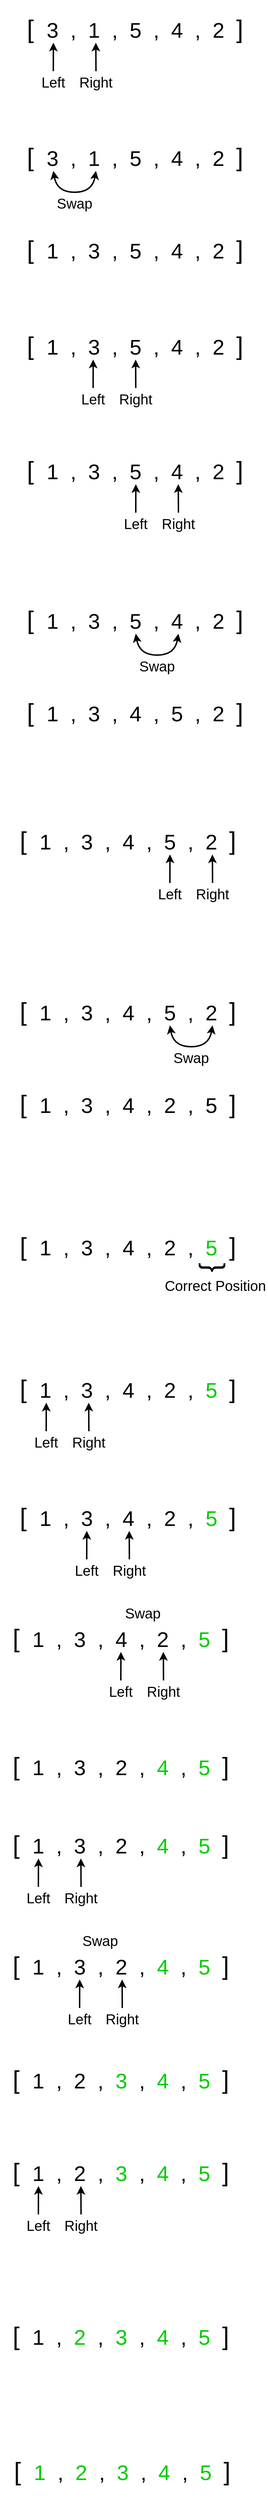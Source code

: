 <mxfile version="13.1.1" type="device"><diagram id="0U2gwwbm54YdeiG3aBd0" name="Page-1"><mxGraphModel dx="1185" dy="662" grid="1" gridSize="10" guides="1" tooltips="1" connect="1" arrows="1" fold="1" page="1" pageScale="1" pageWidth="850" pageHeight="1100" math="0" shadow="0"><root><mxCell id="0"/><mxCell id="1" parent="0"/><mxCell id="zc2xorPprornT0fo0KVG-1" value="&lt;font style=&quot;font-size: 35px&quot;&gt;[&amp;nbsp;&lt;/font&gt;&lt;font style=&quot;font-size: 30px&quot;&gt; 3&amp;nbsp; ,&amp;nbsp; 1&amp;nbsp; ,&amp;nbsp; 5&amp;nbsp; ,&amp;nbsp; 4&amp;nbsp; ,&amp;nbsp; 2&amp;nbsp;&amp;nbsp;&lt;/font&gt;&lt;font style=&quot;font-size: 35px&quot;&gt;]&lt;/font&gt;" style="text;html=1;strokeColor=none;fillColor=none;align=center;verticalAlign=middle;whiteSpace=wrap;rounded=0;" vertex="1" parent="1"><mxGeometry x="240" y="40" width="340" height="80" as="geometry"/></mxCell><mxCell id="zc2xorPprornT0fo0KVG-2" value="&lt;font style=&quot;font-size: 20px&quot;&gt;Left&lt;/font&gt;" style="text;html=1;strokeColor=none;fillColor=none;align=center;verticalAlign=middle;whiteSpace=wrap;rounded=0;" vertex="1" parent="1"><mxGeometry x="270" y="140" width="50" height="30" as="geometry"/></mxCell><mxCell id="zc2xorPprornT0fo0KVG-3" value="&lt;font style=&quot;font-size: 20px&quot;&gt;Right&lt;/font&gt;" style="text;html=1;strokeColor=none;fillColor=none;align=center;verticalAlign=middle;whiteSpace=wrap;rounded=0;" vertex="1" parent="1"><mxGeometry x="330" y="140" width="50" height="30" as="geometry"/></mxCell><mxCell id="zc2xorPprornT0fo0KVG-6" value="" style="endArrow=classic;html=1;exitX=0.5;exitY=0;exitDx=0;exitDy=0;entryX=0.162;entryY=0.75;entryDx=0;entryDy=0;entryPerimeter=0;strokeWidth=2;" edge="1" parent="1" source="zc2xorPprornT0fo0KVG-2" target="zc2xorPprornT0fo0KVG-1"><mxGeometry width="50" height="50" relative="1" as="geometry"><mxPoint x="300" y="150" as="sourcePoint"/><mxPoint x="350" y="100" as="targetPoint"/></mxGeometry></mxCell><mxCell id="zc2xorPprornT0fo0KVG-7" value="" style="endArrow=classic;html=1;exitX=0.5;exitY=0;exitDx=0;exitDy=0;entryX=0.162;entryY=0.75;entryDx=0;entryDy=0;entryPerimeter=0;strokeWidth=2;" edge="1" parent="1" source="zc2xorPprornT0fo0KVG-3"><mxGeometry width="50" height="50" relative="1" as="geometry"><mxPoint x="354.71" y="160" as="sourcePoint"/><mxPoint x="354.79" y="100" as="targetPoint"/></mxGeometry></mxCell><mxCell id="zc2xorPprornT0fo0KVG-9" value="&lt;font style=&quot;font-size: 35px&quot;&gt;[&amp;nbsp;&lt;/font&gt;&lt;font style=&quot;font-size: 30px&quot;&gt; 3&amp;nbsp; ,&amp;nbsp; 1&amp;nbsp; ,&amp;nbsp; 5&amp;nbsp; ,&amp;nbsp; 4&amp;nbsp; ,&amp;nbsp; 2&amp;nbsp;&amp;nbsp;&lt;/font&gt;&lt;font style=&quot;font-size: 35px&quot;&gt;]&lt;/font&gt;" style="text;html=1;strokeColor=none;fillColor=none;align=center;verticalAlign=middle;whiteSpace=wrap;rounded=0;" vertex="1" parent="1"><mxGeometry x="240" y="220" width="340" height="80" as="geometry"/></mxCell><mxCell id="zc2xorPprornT0fo0KVG-11" value="&lt;font style=&quot;font-size: 20px&quot;&gt;Swap&lt;/font&gt;" style="text;html=1;strokeColor=none;fillColor=none;align=center;verticalAlign=middle;whiteSpace=wrap;rounded=0;" vertex="1" parent="1"><mxGeometry x="300" y="310" width="50" height="30" as="geometry"/></mxCell><mxCell id="zc2xorPprornT0fo0KVG-14" value="" style="curved=1;endArrow=classic;html=1;strokeWidth=2;startArrow=classic;startFill=1;" edge="1" parent="1"><mxGeometry width="50" height="50" relative="1" as="geometry"><mxPoint x="355" y="280" as="sourcePoint"/><mxPoint x="295" y="280" as="targetPoint"/><Array as="points"><mxPoint x="350" y="310"/><mxPoint x="300" y="310"/></Array></mxGeometry></mxCell><mxCell id="zc2xorPprornT0fo0KVG-15" value="&lt;font style=&quot;font-size: 35px&quot;&gt;[&amp;nbsp;&lt;/font&gt;&lt;font style=&quot;font-size: 30px&quot;&gt;&amp;nbsp;1&amp;nbsp; ,&amp;nbsp; 3&amp;nbsp; ,&amp;nbsp; 5&amp;nbsp; ,&amp;nbsp; 4&amp;nbsp; ,&amp;nbsp; 2&amp;nbsp;&amp;nbsp;&lt;/font&gt;&lt;font style=&quot;font-size: 35px&quot;&gt;]&lt;/font&gt;" style="text;html=1;strokeColor=none;fillColor=none;align=center;verticalAlign=middle;whiteSpace=wrap;rounded=0;" vertex="1" parent="1"><mxGeometry x="240" y="485" width="340" height="80" as="geometry"/></mxCell><mxCell id="zc2xorPprornT0fo0KVG-16" value="&lt;font style=&quot;font-size: 20px&quot;&gt;Left&lt;/font&gt;" style="text;html=1;strokeColor=none;fillColor=none;align=center;verticalAlign=middle;whiteSpace=wrap;rounded=0;" vertex="1" parent="1"><mxGeometry x="326" y="585" width="50" height="30" as="geometry"/></mxCell><mxCell id="zc2xorPprornT0fo0KVG-17" value="&lt;font style=&quot;font-size: 20px&quot;&gt;Right&lt;/font&gt;" style="text;html=1;strokeColor=none;fillColor=none;align=center;verticalAlign=middle;whiteSpace=wrap;rounded=0;" vertex="1" parent="1"><mxGeometry x="386" y="585" width="50" height="30" as="geometry"/></mxCell><mxCell id="zc2xorPprornT0fo0KVG-18" value="" style="endArrow=classic;html=1;exitX=0.5;exitY=0;exitDx=0;exitDy=0;entryX=0.162;entryY=0.75;entryDx=0;entryDy=0;entryPerimeter=0;strokeWidth=2;" edge="1" parent="1" source="zc2xorPprornT0fo0KVG-16"><mxGeometry width="50" height="50" relative="1" as="geometry"><mxPoint x="356" y="595" as="sourcePoint"/><mxPoint x="351.08" y="545" as="targetPoint"/></mxGeometry></mxCell><mxCell id="zc2xorPprornT0fo0KVG-19" value="" style="endArrow=classic;html=1;exitX=0.5;exitY=0;exitDx=0;exitDy=0;entryX=0.162;entryY=0.75;entryDx=0;entryDy=0;entryPerimeter=0;strokeWidth=2;" edge="1" parent="1" source="zc2xorPprornT0fo0KVG-17"><mxGeometry width="50" height="50" relative="1" as="geometry"><mxPoint x="410.71" y="605" as="sourcePoint"/><mxPoint x="410.79" y="545" as="targetPoint"/></mxGeometry></mxCell><mxCell id="zc2xorPprornT0fo0KVG-20" value="&lt;font style=&quot;font-size: 35px&quot;&gt;[&amp;nbsp;&lt;/font&gt;&lt;font style=&quot;font-size: 30px&quot;&gt;&amp;nbsp;1&amp;nbsp; ,&amp;nbsp; 3&amp;nbsp; ,&amp;nbsp; 5&amp;nbsp; ,&amp;nbsp; 4&amp;nbsp; ,&amp;nbsp; 2&amp;nbsp;&amp;nbsp;&lt;/font&gt;&lt;font style=&quot;font-size: 35px&quot;&gt;]&lt;/font&gt;" style="text;html=1;strokeColor=none;fillColor=none;align=center;verticalAlign=middle;whiteSpace=wrap;rounded=0;" vertex="1" parent="1"><mxGeometry x="240" y="350" width="340" height="80" as="geometry"/></mxCell><mxCell id="zc2xorPprornT0fo0KVG-21" value="&lt;font style=&quot;font-size: 35px&quot;&gt;[&amp;nbsp;&lt;/font&gt;&lt;font style=&quot;font-size: 30px&quot;&gt;&amp;nbsp;1&amp;nbsp; ,&amp;nbsp; 3&amp;nbsp; ,&amp;nbsp; 5&amp;nbsp; ,&amp;nbsp; 4&amp;nbsp; ,&amp;nbsp; 2&amp;nbsp;&amp;nbsp;&lt;/font&gt;&lt;font style=&quot;font-size: 35px&quot;&gt;]&lt;/font&gt;" style="text;html=1;strokeColor=none;fillColor=none;align=center;verticalAlign=middle;whiteSpace=wrap;rounded=0;" vertex="1" parent="1"><mxGeometry x="240" y="660" width="340" height="80" as="geometry"/></mxCell><mxCell id="zc2xorPprornT0fo0KVG-22" value="&lt;font style=&quot;font-size: 20px&quot;&gt;Left&lt;/font&gt;" style="text;html=1;strokeColor=none;fillColor=none;align=center;verticalAlign=middle;whiteSpace=wrap;rounded=0;" vertex="1" parent="1"><mxGeometry x="386" y="760" width="50" height="30" as="geometry"/></mxCell><mxCell id="zc2xorPprornT0fo0KVG-23" value="&lt;font style=&quot;font-size: 20px&quot;&gt;Right&lt;/font&gt;" style="text;html=1;strokeColor=none;fillColor=none;align=center;verticalAlign=middle;whiteSpace=wrap;rounded=0;" vertex="1" parent="1"><mxGeometry x="446" y="760" width="50" height="30" as="geometry"/></mxCell><mxCell id="zc2xorPprornT0fo0KVG-24" value="" style="endArrow=classic;html=1;exitX=0.5;exitY=0;exitDx=0;exitDy=0;entryX=0.162;entryY=0.75;entryDx=0;entryDy=0;entryPerimeter=0;strokeWidth=2;" edge="1" parent="1" source="zc2xorPprornT0fo0KVG-22"><mxGeometry width="50" height="50" relative="1" as="geometry"><mxPoint x="416" y="770" as="sourcePoint"/><mxPoint x="411.08" y="720" as="targetPoint"/></mxGeometry></mxCell><mxCell id="zc2xorPprornT0fo0KVG-25" value="" style="endArrow=classic;html=1;exitX=0.5;exitY=0;exitDx=0;exitDy=0;entryX=0.162;entryY=0.75;entryDx=0;entryDy=0;entryPerimeter=0;strokeWidth=2;" edge="1" parent="1" source="zc2xorPprornT0fo0KVG-23"><mxGeometry width="50" height="50" relative="1" as="geometry"><mxPoint x="470.71" y="780" as="sourcePoint"/><mxPoint x="470.79" y="720" as="targetPoint"/></mxGeometry></mxCell><mxCell id="zc2xorPprornT0fo0KVG-26" value="&lt;font style=&quot;font-size: 35px&quot;&gt;[&amp;nbsp;&lt;/font&gt;&lt;font style=&quot;font-size: 30px&quot;&gt;&amp;nbsp;1&amp;nbsp; ,&amp;nbsp; 3&amp;nbsp; ,&amp;nbsp; 5&amp;nbsp; ,&amp;nbsp; 4&amp;nbsp; ,&amp;nbsp; 2&amp;nbsp;&amp;nbsp;&lt;/font&gt;&lt;font style=&quot;font-size: 35px&quot;&gt;]&lt;/font&gt;" style="text;html=1;strokeColor=none;fillColor=none;align=center;verticalAlign=middle;whiteSpace=wrap;rounded=0;" vertex="1" parent="1"><mxGeometry x="240" y="870" width="340" height="80" as="geometry"/></mxCell><mxCell id="zc2xorPprornT0fo0KVG-27" value="&lt;font style=&quot;font-size: 20px&quot;&gt;Swap&lt;/font&gt;" style="text;html=1;strokeColor=none;fillColor=none;align=center;verticalAlign=middle;whiteSpace=wrap;rounded=0;" vertex="1" parent="1"><mxGeometry x="416" y="960" width="50" height="30" as="geometry"/></mxCell><mxCell id="zc2xorPprornT0fo0KVG-28" value="" style="curved=1;endArrow=classic;html=1;strokeWidth=2;startArrow=classic;startFill=1;" edge="1" parent="1"><mxGeometry width="50" height="50" relative="1" as="geometry"><mxPoint x="471" y="930" as="sourcePoint"/><mxPoint x="411" y="930" as="targetPoint"/><Array as="points"><mxPoint x="466" y="960"/><mxPoint x="416" y="960"/></Array></mxGeometry></mxCell><mxCell id="zc2xorPprornT0fo0KVG-29" value="&lt;font style=&quot;font-size: 35px&quot;&gt;[&amp;nbsp;&lt;/font&gt;&lt;font style=&quot;font-size: 30px&quot;&gt;&amp;nbsp;1&amp;nbsp; ,&amp;nbsp; 3&amp;nbsp; ,&amp;nbsp; 4&amp;nbsp; ,&amp;nbsp; 5&amp;nbsp; ,&amp;nbsp; 2&amp;nbsp;&amp;nbsp;&lt;/font&gt;&lt;font style=&quot;font-size: 35px&quot;&gt;]&lt;/font&gt;" style="text;html=1;strokeColor=none;fillColor=none;align=center;verticalAlign=middle;whiteSpace=wrap;rounded=0;" vertex="1" parent="1"><mxGeometry x="240" y="1000" width="340" height="80" as="geometry"/></mxCell><mxCell id="zc2xorPprornT0fo0KVG-30" value="&lt;font style=&quot;font-size: 35px&quot;&gt;[&amp;nbsp;&lt;/font&gt;&lt;font style=&quot;font-size: 30px&quot;&gt;&amp;nbsp;1&amp;nbsp; ,&amp;nbsp; 3&amp;nbsp; ,&amp;nbsp; 4&amp;nbsp; ,&amp;nbsp; 5&amp;nbsp; ,&amp;nbsp; 2&amp;nbsp;&amp;nbsp;&lt;/font&gt;&lt;font style=&quot;font-size: 35px&quot;&gt;]&lt;/font&gt;" style="text;html=1;strokeColor=none;fillColor=none;align=center;verticalAlign=middle;whiteSpace=wrap;rounded=0;" vertex="1" parent="1"><mxGeometry x="230" y="1180" width="340" height="80" as="geometry"/></mxCell><mxCell id="zc2xorPprornT0fo0KVG-31" value="&lt;font style=&quot;font-size: 20px&quot;&gt;Left&lt;/font&gt;" style="text;html=1;strokeColor=none;fillColor=none;align=center;verticalAlign=middle;whiteSpace=wrap;rounded=0;" vertex="1" parent="1"><mxGeometry x="434" y="1280" width="50" height="30" as="geometry"/></mxCell><mxCell id="zc2xorPprornT0fo0KVG-32" value="&lt;font style=&quot;font-size: 20px&quot;&gt;Right&lt;/font&gt;" style="text;html=1;strokeColor=none;fillColor=none;align=center;verticalAlign=middle;whiteSpace=wrap;rounded=0;" vertex="1" parent="1"><mxGeometry x="494" y="1280" width="50" height="30" as="geometry"/></mxCell><mxCell id="zc2xorPprornT0fo0KVG-33" value="" style="endArrow=classic;html=1;exitX=0.5;exitY=0;exitDx=0;exitDy=0;entryX=0.162;entryY=0.75;entryDx=0;entryDy=0;entryPerimeter=0;strokeWidth=2;" edge="1" parent="1" source="zc2xorPprornT0fo0KVG-31"><mxGeometry width="50" height="50" relative="1" as="geometry"><mxPoint x="464" y="1290" as="sourcePoint"/><mxPoint x="459.08" y="1240.0" as="targetPoint"/></mxGeometry></mxCell><mxCell id="zc2xorPprornT0fo0KVG-34" value="" style="endArrow=classic;html=1;exitX=0.5;exitY=0;exitDx=0;exitDy=0;entryX=0.162;entryY=0.75;entryDx=0;entryDy=0;entryPerimeter=0;strokeWidth=2;" edge="1" parent="1" source="zc2xorPprornT0fo0KVG-32"><mxGeometry width="50" height="50" relative="1" as="geometry"><mxPoint x="518.71" y="1300" as="sourcePoint"/><mxPoint x="518.79" y="1240.0" as="targetPoint"/></mxGeometry></mxCell><mxCell id="zc2xorPprornT0fo0KVG-35" value="&lt;font style=&quot;font-size: 35px&quot;&gt;[&amp;nbsp;&lt;/font&gt;&lt;font style=&quot;font-size: 30px&quot;&gt;&amp;nbsp;1&amp;nbsp; ,&amp;nbsp; 3&amp;nbsp; ,&amp;nbsp; 4&amp;nbsp; ,&amp;nbsp; 5&amp;nbsp; ,&amp;nbsp; 2&amp;nbsp;&amp;nbsp;&lt;/font&gt;&lt;font style=&quot;font-size: 35px&quot;&gt;]&lt;/font&gt;" style="text;html=1;strokeColor=none;fillColor=none;align=center;verticalAlign=middle;whiteSpace=wrap;rounded=0;" vertex="1" parent="1"><mxGeometry x="230" y="1420" width="340" height="80" as="geometry"/></mxCell><mxCell id="zc2xorPprornT0fo0KVG-36" value="&lt;font style=&quot;font-size: 20px&quot;&gt;Swap&lt;/font&gt;" style="text;html=1;strokeColor=none;fillColor=none;align=center;verticalAlign=middle;whiteSpace=wrap;rounded=0;" vertex="1" parent="1"><mxGeometry x="464" y="1510" width="50" height="30" as="geometry"/></mxCell><mxCell id="zc2xorPprornT0fo0KVG-37" value="" style="curved=1;endArrow=classic;html=1;strokeWidth=2;startArrow=classic;startFill=1;" edge="1" parent="1"><mxGeometry width="50" height="50" relative="1" as="geometry"><mxPoint x="519" y="1480" as="sourcePoint"/><mxPoint x="459" y="1480" as="targetPoint"/><Array as="points"><mxPoint x="514" y="1510"/><mxPoint x="464" y="1510"/></Array></mxGeometry></mxCell><mxCell id="zc2xorPprornT0fo0KVG-38" value="&lt;font style=&quot;font-size: 35px&quot;&gt;[&amp;nbsp;&lt;/font&gt;&lt;font style=&quot;font-size: 30px&quot;&gt;&amp;nbsp;1&amp;nbsp; ,&amp;nbsp; 3&amp;nbsp; ,&amp;nbsp; 4&amp;nbsp; ,&amp;nbsp; 2&amp;nbsp; ,&amp;nbsp; 5&amp;nbsp;&amp;nbsp;&lt;/font&gt;&lt;font style=&quot;font-size: 35px&quot;&gt;]&lt;/font&gt;" style="text;html=1;strokeColor=none;fillColor=none;align=center;verticalAlign=middle;whiteSpace=wrap;rounded=0;" vertex="1" parent="1"><mxGeometry x="230" y="1550" width="340" height="80" as="geometry"/></mxCell><mxCell id="zc2xorPprornT0fo0KVG-39" value="&lt;font style=&quot;font-size: 35px&quot;&gt;[&amp;nbsp;&lt;/font&gt;&lt;font style=&quot;font-size: 30px&quot;&gt;&amp;nbsp;1&amp;nbsp; ,&amp;nbsp; 3&amp;nbsp; ,&amp;nbsp; 4&amp;nbsp; ,&amp;nbsp; 2&amp;nbsp; ,&amp;nbsp; &lt;font color=&quot;#00cc00&quot;&gt;5&lt;/font&gt;&amp;nbsp;&amp;nbsp;&lt;/font&gt;&lt;font style=&quot;font-size: 35px&quot;&gt;]&lt;/font&gt;" style="text;html=1;strokeColor=none;fillColor=none;align=center;verticalAlign=middle;whiteSpace=wrap;rounded=0;" vertex="1" parent="1"><mxGeometry x="230" y="1750" width="340" height="80" as="geometry"/></mxCell><mxCell id="zc2xorPprornT0fo0KVG-43" value="&lt;font style=&quot;font-size: 40px&quot;&gt;}&lt;/font&gt;" style="text;html=1;strokeColor=none;fillColor=none;align=center;verticalAlign=middle;whiteSpace=wrap;rounded=0;rotation=90;" vertex="1" parent="1"><mxGeometry x="506" y="1795" width="34" height="50" as="geometry"/></mxCell><mxCell id="zc2xorPprornT0fo0KVG-45" value="&lt;font style=&quot;font-size: 20px&quot;&gt;Correct Position&lt;/font&gt;" style="text;html=1;strokeColor=none;fillColor=none;align=center;verticalAlign=middle;whiteSpace=wrap;rounded=0;" vertex="1" parent="1"><mxGeometry x="450" y="1830" width="146" height="30" as="geometry"/></mxCell><mxCell id="zc2xorPprornT0fo0KVG-47" value="&lt;font style=&quot;font-size: 35px&quot;&gt;[&amp;nbsp;&lt;/font&gt;&lt;font style=&quot;font-size: 30px&quot;&gt;&amp;nbsp;1&amp;nbsp; ,&amp;nbsp; 3&amp;nbsp; ,&amp;nbsp; 4&amp;nbsp; ,&amp;nbsp; 2&amp;nbsp; ,&amp;nbsp; &lt;font color=&quot;#00cc00&quot;&gt;5&lt;/font&gt;&amp;nbsp;&amp;nbsp;&lt;/font&gt;&lt;font style=&quot;font-size: 35px&quot;&gt;]&lt;/font&gt;" style="text;html=1;strokeColor=none;fillColor=none;align=center;verticalAlign=middle;whiteSpace=wrap;rounded=0;" vertex="1" parent="1"><mxGeometry x="230" y="1950" width="340" height="80" as="geometry"/></mxCell><mxCell id="zc2xorPprornT0fo0KVG-48" value="&lt;font style=&quot;font-size: 20px&quot;&gt;Left&lt;/font&gt;" style="text;html=1;strokeColor=none;fillColor=none;align=center;verticalAlign=middle;whiteSpace=wrap;rounded=0;" vertex="1" parent="1"><mxGeometry x="260" y="2050" width="50" height="30" as="geometry"/></mxCell><mxCell id="zc2xorPprornT0fo0KVG-49" value="&lt;font style=&quot;font-size: 20px&quot;&gt;Right&lt;/font&gt;" style="text;html=1;strokeColor=none;fillColor=none;align=center;verticalAlign=middle;whiteSpace=wrap;rounded=0;" vertex="1" parent="1"><mxGeometry x="320" y="2050" width="50" height="30" as="geometry"/></mxCell><mxCell id="zc2xorPprornT0fo0KVG-50" value="" style="endArrow=classic;html=1;exitX=0.5;exitY=0;exitDx=0;exitDy=0;entryX=0.162;entryY=0.75;entryDx=0;entryDy=0;entryPerimeter=0;strokeWidth=2;" edge="1" parent="1" source="zc2xorPprornT0fo0KVG-48"><mxGeometry width="50" height="50" relative="1" as="geometry"><mxPoint x="290" y="2060" as="sourcePoint"/><mxPoint x="285.08" y="2010.0" as="targetPoint"/></mxGeometry></mxCell><mxCell id="zc2xorPprornT0fo0KVG-51" value="" style="endArrow=classic;html=1;exitX=0.5;exitY=0;exitDx=0;exitDy=0;entryX=0.162;entryY=0.75;entryDx=0;entryDy=0;entryPerimeter=0;strokeWidth=2;" edge="1" parent="1" source="zc2xorPprornT0fo0KVG-49"><mxGeometry width="50" height="50" relative="1" as="geometry"><mxPoint x="344.71" y="2070" as="sourcePoint"/><mxPoint x="344.79" y="2010.0" as="targetPoint"/></mxGeometry></mxCell><mxCell id="zc2xorPprornT0fo0KVG-52" value="&lt;font style=&quot;font-size: 35px&quot;&gt;[&amp;nbsp;&lt;/font&gt;&lt;font style=&quot;font-size: 30px&quot;&gt;&amp;nbsp;1&amp;nbsp; ,&amp;nbsp; 3&amp;nbsp; ,&amp;nbsp; 4&amp;nbsp; ,&amp;nbsp; 2&amp;nbsp; ,&amp;nbsp; &lt;font color=&quot;#00cc00&quot;&gt;5&lt;/font&gt;&amp;nbsp;&amp;nbsp;&lt;/font&gt;&lt;font style=&quot;font-size: 35px&quot;&gt;]&lt;/font&gt;" style="text;html=1;strokeColor=none;fillColor=none;align=center;verticalAlign=middle;whiteSpace=wrap;rounded=0;" vertex="1" parent="1"><mxGeometry x="230" y="2130" width="340" height="80" as="geometry"/></mxCell><mxCell id="zc2xorPprornT0fo0KVG-53" value="&lt;font style=&quot;font-size: 20px&quot;&gt;Left&lt;/font&gt;" style="text;html=1;strokeColor=none;fillColor=none;align=center;verticalAlign=middle;whiteSpace=wrap;rounded=0;" vertex="1" parent="1"><mxGeometry x="317" y="2230" width="50" height="30" as="geometry"/></mxCell><mxCell id="zc2xorPprornT0fo0KVG-54" value="&lt;font style=&quot;font-size: 20px&quot;&gt;Right&lt;/font&gt;" style="text;html=1;strokeColor=none;fillColor=none;align=center;verticalAlign=middle;whiteSpace=wrap;rounded=0;" vertex="1" parent="1"><mxGeometry x="377" y="2230" width="50" height="30" as="geometry"/></mxCell><mxCell id="zc2xorPprornT0fo0KVG-55" value="" style="endArrow=classic;html=1;exitX=0.5;exitY=0;exitDx=0;exitDy=0;entryX=0.162;entryY=0.75;entryDx=0;entryDy=0;entryPerimeter=0;strokeWidth=2;" edge="1" parent="1" source="zc2xorPprornT0fo0KVG-53"><mxGeometry width="50" height="50" relative="1" as="geometry"><mxPoint x="347" y="2240" as="sourcePoint"/><mxPoint x="342.08" y="2190" as="targetPoint"/></mxGeometry></mxCell><mxCell id="zc2xorPprornT0fo0KVG-56" value="" style="endArrow=classic;html=1;exitX=0.5;exitY=0;exitDx=0;exitDy=0;entryX=0.162;entryY=0.75;entryDx=0;entryDy=0;entryPerimeter=0;strokeWidth=2;" edge="1" parent="1" source="zc2xorPprornT0fo0KVG-54"><mxGeometry width="50" height="50" relative="1" as="geometry"><mxPoint x="401.71" y="2250" as="sourcePoint"/><mxPoint x="401.79" y="2190" as="targetPoint"/></mxGeometry></mxCell><mxCell id="zc2xorPprornT0fo0KVG-57" value="&lt;font style=&quot;font-size: 35px&quot;&gt;[&amp;nbsp;&lt;/font&gt;&lt;font style=&quot;font-size: 30px&quot;&gt;&amp;nbsp;1&amp;nbsp; ,&amp;nbsp; 3&amp;nbsp; ,&amp;nbsp; 4&amp;nbsp; ,&amp;nbsp; 2&amp;nbsp; ,&amp;nbsp; &lt;font color=&quot;#00cc00&quot;&gt;5&lt;/font&gt;&amp;nbsp;&amp;nbsp;&lt;/font&gt;&lt;font style=&quot;font-size: 35px&quot;&gt;]&lt;/font&gt;" style="text;html=1;strokeColor=none;fillColor=none;align=center;verticalAlign=middle;whiteSpace=wrap;rounded=0;" vertex="1" parent="1"><mxGeometry x="220" y="2300" width="340" height="80" as="geometry"/></mxCell><mxCell id="zc2xorPprornT0fo0KVG-58" value="&lt;font style=&quot;font-size: 20px&quot;&gt;Left&lt;/font&gt;" style="text;html=1;strokeColor=none;fillColor=none;align=center;verticalAlign=middle;whiteSpace=wrap;rounded=0;" vertex="1" parent="1"><mxGeometry x="365" y="2400" width="50" height="30" as="geometry"/></mxCell><mxCell id="zc2xorPprornT0fo0KVG-59" value="&lt;font style=&quot;font-size: 20px&quot;&gt;Right&lt;/font&gt;" style="text;html=1;strokeColor=none;fillColor=none;align=center;verticalAlign=middle;whiteSpace=wrap;rounded=0;" vertex="1" parent="1"><mxGeometry x="425" y="2400" width="50" height="30" as="geometry"/></mxCell><mxCell id="zc2xorPprornT0fo0KVG-60" value="" style="endArrow=classic;html=1;exitX=0.5;exitY=0;exitDx=0;exitDy=0;entryX=0.162;entryY=0.75;entryDx=0;entryDy=0;entryPerimeter=0;strokeWidth=2;" edge="1" parent="1" source="zc2xorPprornT0fo0KVG-58"><mxGeometry width="50" height="50" relative="1" as="geometry"><mxPoint x="395" y="2410" as="sourcePoint"/><mxPoint x="390.08" y="2360" as="targetPoint"/></mxGeometry></mxCell><mxCell id="zc2xorPprornT0fo0KVG-61" value="" style="endArrow=classic;html=1;exitX=0.5;exitY=0;exitDx=0;exitDy=0;entryX=0.162;entryY=0.75;entryDx=0;entryDy=0;entryPerimeter=0;strokeWidth=2;" edge="1" parent="1" source="zc2xorPprornT0fo0KVG-59"><mxGeometry width="50" height="50" relative="1" as="geometry"><mxPoint x="449.71" y="2420" as="sourcePoint"/><mxPoint x="449.79" y="2360" as="targetPoint"/></mxGeometry></mxCell><mxCell id="zc2xorPprornT0fo0KVG-62" value="&lt;font style=&quot;font-size: 35px&quot;&gt;[&amp;nbsp;&lt;/font&gt;&lt;font style=&quot;font-size: 30px&quot;&gt;&amp;nbsp;1&amp;nbsp; ,&amp;nbsp; 3&amp;nbsp; ,&amp;nbsp; 2&amp;nbsp; ,&amp;nbsp; &lt;font color=&quot;#00cc00&quot;&gt;4&lt;/font&gt;&amp;nbsp; ,&amp;nbsp; &lt;font color=&quot;#00cc00&quot;&gt;5&lt;/font&gt;&amp;nbsp;&amp;nbsp;&lt;/font&gt;&lt;font style=&quot;font-size: 35px&quot;&gt;]&lt;/font&gt;" style="text;html=1;strokeColor=none;fillColor=none;align=center;verticalAlign=middle;whiteSpace=wrap;rounded=0;" vertex="1" parent="1"><mxGeometry x="220" y="2480" width="340" height="80" as="geometry"/></mxCell><mxCell id="zc2xorPprornT0fo0KVG-63" value="&lt;font style=&quot;font-size: 35px&quot;&gt;[&amp;nbsp;&lt;/font&gt;&lt;font style=&quot;font-size: 30px&quot;&gt;&amp;nbsp;1&amp;nbsp; ,&amp;nbsp; 3&amp;nbsp; ,&amp;nbsp; 2&amp;nbsp; ,&amp;nbsp; &lt;font color=&quot;#00cc00&quot;&gt;4&lt;/font&gt;&amp;nbsp; ,&amp;nbsp; &lt;font color=&quot;#00cc00&quot;&gt;5&lt;/font&gt;&amp;nbsp;&amp;nbsp;&lt;/font&gt;&lt;font style=&quot;font-size: 35px&quot;&gt;]&lt;/font&gt;" style="text;html=1;strokeColor=none;fillColor=none;align=center;verticalAlign=middle;whiteSpace=wrap;rounded=0;" vertex="1" parent="1"><mxGeometry x="220" y="2590" width="340" height="80" as="geometry"/></mxCell><mxCell id="zc2xorPprornT0fo0KVG-64" value="&lt;font style=&quot;font-size: 20px&quot;&gt;Left&lt;/font&gt;" style="text;html=1;strokeColor=none;fillColor=none;align=center;verticalAlign=middle;whiteSpace=wrap;rounded=0;" vertex="1" parent="1"><mxGeometry x="249" y="2690" width="50" height="30" as="geometry"/></mxCell><mxCell id="zc2xorPprornT0fo0KVG-65" value="&lt;font style=&quot;font-size: 20px&quot;&gt;Right&lt;/font&gt;" style="text;html=1;strokeColor=none;fillColor=none;align=center;verticalAlign=middle;whiteSpace=wrap;rounded=0;" vertex="1" parent="1"><mxGeometry x="309" y="2690" width="50" height="30" as="geometry"/></mxCell><mxCell id="zc2xorPprornT0fo0KVG-66" value="" style="endArrow=classic;html=1;exitX=0.5;exitY=0;exitDx=0;exitDy=0;entryX=0.162;entryY=0.75;entryDx=0;entryDy=0;entryPerimeter=0;strokeWidth=2;" edge="1" parent="1" source="zc2xorPprornT0fo0KVG-64"><mxGeometry width="50" height="50" relative="1" as="geometry"><mxPoint x="279" y="2700" as="sourcePoint"/><mxPoint x="274.08" y="2650" as="targetPoint"/></mxGeometry></mxCell><mxCell id="zc2xorPprornT0fo0KVG-67" value="" style="endArrow=classic;html=1;exitX=0.5;exitY=0;exitDx=0;exitDy=0;entryX=0.162;entryY=0.75;entryDx=0;entryDy=0;entryPerimeter=0;strokeWidth=2;" edge="1" parent="1" source="zc2xorPprornT0fo0KVG-65"><mxGeometry width="50" height="50" relative="1" as="geometry"><mxPoint x="333.71" y="2710" as="sourcePoint"/><mxPoint x="333.79" y="2650" as="targetPoint"/></mxGeometry></mxCell><mxCell id="zc2xorPprornT0fo0KVG-68" value="&lt;font style=&quot;font-size: 35px&quot;&gt;[&amp;nbsp;&lt;/font&gt;&lt;font style=&quot;font-size: 30px&quot;&gt;&amp;nbsp;1&amp;nbsp; ,&amp;nbsp; 3&amp;nbsp; ,&amp;nbsp; 2&amp;nbsp; ,&amp;nbsp; &lt;font color=&quot;#00cc00&quot;&gt;4&lt;/font&gt;&amp;nbsp; ,&amp;nbsp; &lt;font color=&quot;#00cc00&quot;&gt;5&lt;/font&gt;&amp;nbsp;&amp;nbsp;&lt;/font&gt;&lt;font style=&quot;font-size: 35px&quot;&gt;]&lt;/font&gt;" style="text;html=1;strokeColor=none;fillColor=none;align=center;verticalAlign=middle;whiteSpace=wrap;rounded=0;" vertex="1" parent="1"><mxGeometry x="220" y="2760" width="340" height="80" as="geometry"/></mxCell><mxCell id="zc2xorPprornT0fo0KVG-69" value="&lt;font style=&quot;font-size: 20px&quot;&gt;Left&lt;/font&gt;" style="text;html=1;strokeColor=none;fillColor=none;align=center;verticalAlign=middle;whiteSpace=wrap;rounded=0;" vertex="1" parent="1"><mxGeometry x="307" y="2860" width="50" height="30" as="geometry"/></mxCell><mxCell id="zc2xorPprornT0fo0KVG-70" value="&lt;font style=&quot;font-size: 20px&quot;&gt;Right&lt;/font&gt;" style="text;html=1;strokeColor=none;fillColor=none;align=center;verticalAlign=middle;whiteSpace=wrap;rounded=0;" vertex="1" parent="1"><mxGeometry x="367" y="2860" width="50" height="30" as="geometry"/></mxCell><mxCell id="zc2xorPprornT0fo0KVG-71" value="" style="endArrow=classic;html=1;exitX=0.5;exitY=0;exitDx=0;exitDy=0;entryX=0.162;entryY=0.75;entryDx=0;entryDy=0;entryPerimeter=0;strokeWidth=2;" edge="1" parent="1" source="zc2xorPprornT0fo0KVG-69"><mxGeometry width="50" height="50" relative="1" as="geometry"><mxPoint x="337" y="2870" as="sourcePoint"/><mxPoint x="332.08" y="2820" as="targetPoint"/></mxGeometry></mxCell><mxCell id="zc2xorPprornT0fo0KVG-72" value="" style="endArrow=classic;html=1;exitX=0.5;exitY=0;exitDx=0;exitDy=0;entryX=0.162;entryY=0.75;entryDx=0;entryDy=0;entryPerimeter=0;strokeWidth=2;" edge="1" parent="1" source="zc2xorPprornT0fo0KVG-70"><mxGeometry width="50" height="50" relative="1" as="geometry"><mxPoint x="391.71" y="2880" as="sourcePoint"/><mxPoint x="391.79" y="2820" as="targetPoint"/></mxGeometry></mxCell><mxCell id="zc2xorPprornT0fo0KVG-73" value="&lt;font style=&quot;font-size: 35px&quot;&gt;[&amp;nbsp;&lt;/font&gt;&lt;font style=&quot;font-size: 30px&quot;&gt;&amp;nbsp;1&amp;nbsp; ,&amp;nbsp; 2&amp;nbsp; ,&amp;nbsp; &lt;font color=&quot;#00cc00&quot;&gt;3&amp;nbsp; &lt;/font&gt;,&amp;nbsp; &lt;font color=&quot;#00cc00&quot;&gt;4&lt;/font&gt;&amp;nbsp; ,&amp;nbsp; &lt;font color=&quot;#00cc00&quot;&gt;5&lt;/font&gt;&amp;nbsp;&amp;nbsp;&lt;/font&gt;&lt;font style=&quot;font-size: 35px&quot;&gt;]&lt;/font&gt;" style="text;html=1;strokeColor=none;fillColor=none;align=center;verticalAlign=middle;whiteSpace=wrap;rounded=0;" vertex="1" parent="1"><mxGeometry x="220" y="2920" width="340" height="80" as="geometry"/></mxCell><mxCell id="zc2xorPprornT0fo0KVG-74" value="&lt;font style=&quot;font-size: 35px&quot;&gt;[&amp;nbsp;&lt;/font&gt;&lt;font style=&quot;font-size: 30px&quot;&gt;&amp;nbsp;1&amp;nbsp; ,&amp;nbsp; 2&amp;nbsp; ,&amp;nbsp; &lt;font color=&quot;#00cc00&quot;&gt;3&amp;nbsp; &lt;/font&gt;,&amp;nbsp; &lt;font color=&quot;#00cc00&quot;&gt;4&lt;/font&gt;&amp;nbsp; ,&amp;nbsp; &lt;font color=&quot;#00cc00&quot;&gt;5&lt;/font&gt;&amp;nbsp;&amp;nbsp;&lt;/font&gt;&lt;font style=&quot;font-size: 35px&quot;&gt;]&lt;/font&gt;" style="text;html=1;strokeColor=none;fillColor=none;align=center;verticalAlign=middle;whiteSpace=wrap;rounded=0;" vertex="1" parent="1"><mxGeometry x="220" y="3050" width="340" height="80" as="geometry"/></mxCell><mxCell id="zc2xorPprornT0fo0KVG-75" value="&lt;font style=&quot;font-size: 20px&quot;&gt;Left&lt;/font&gt;" style="text;html=1;strokeColor=none;fillColor=none;align=center;verticalAlign=middle;whiteSpace=wrap;rounded=0;" vertex="1" parent="1"><mxGeometry x="249" y="3150" width="50" height="30" as="geometry"/></mxCell><mxCell id="zc2xorPprornT0fo0KVG-76" value="&lt;font style=&quot;font-size: 20px&quot;&gt;Right&lt;/font&gt;" style="text;html=1;strokeColor=none;fillColor=none;align=center;verticalAlign=middle;whiteSpace=wrap;rounded=0;" vertex="1" parent="1"><mxGeometry x="309" y="3150" width="50" height="30" as="geometry"/></mxCell><mxCell id="zc2xorPprornT0fo0KVG-77" value="" style="endArrow=classic;html=1;exitX=0.5;exitY=0;exitDx=0;exitDy=0;entryX=0.162;entryY=0.75;entryDx=0;entryDy=0;entryPerimeter=0;strokeWidth=2;" edge="1" parent="1" source="zc2xorPprornT0fo0KVG-75"><mxGeometry width="50" height="50" relative="1" as="geometry"><mxPoint x="279" y="3160" as="sourcePoint"/><mxPoint x="274.08" y="3110" as="targetPoint"/></mxGeometry></mxCell><mxCell id="zc2xorPprornT0fo0KVG-78" value="" style="endArrow=classic;html=1;exitX=0.5;exitY=0;exitDx=0;exitDy=0;entryX=0.162;entryY=0.75;entryDx=0;entryDy=0;entryPerimeter=0;strokeWidth=2;" edge="1" parent="1" source="zc2xorPprornT0fo0KVG-76"><mxGeometry width="50" height="50" relative="1" as="geometry"><mxPoint x="333.71" y="3170" as="sourcePoint"/><mxPoint x="333.79" y="3110" as="targetPoint"/></mxGeometry></mxCell><mxCell id="zc2xorPprornT0fo0KVG-79" value="&lt;font style=&quot;font-size: 35px&quot;&gt;[&amp;nbsp;&lt;/font&gt;&lt;font style=&quot;font-size: 30px&quot;&gt;&amp;nbsp;1&amp;nbsp; ,&amp;nbsp; &lt;font color=&quot;#00cc00&quot;&gt;2&lt;/font&gt;&amp;nbsp; ,&amp;nbsp; &lt;font color=&quot;#00cc00&quot;&gt;3&amp;nbsp; &lt;/font&gt;,&amp;nbsp; &lt;font color=&quot;#00cc00&quot;&gt;4&lt;/font&gt;&amp;nbsp; ,&amp;nbsp; &lt;font color=&quot;#00cc00&quot;&gt;5&lt;/font&gt;&amp;nbsp;&amp;nbsp;&lt;/font&gt;&lt;font style=&quot;font-size: 35px&quot;&gt;]&lt;/font&gt;" style="text;html=1;strokeColor=none;fillColor=none;align=center;verticalAlign=middle;whiteSpace=wrap;rounded=0;" vertex="1" parent="1"><mxGeometry x="220" y="3280" width="340" height="80" as="geometry"/></mxCell><mxCell id="zc2xorPprornT0fo0KVG-84" value="&lt;font style=&quot;font-size: 35px&quot;&gt;[&amp;nbsp;&lt;/font&gt;&lt;font style=&quot;font-size: 30px&quot;&gt;&amp;nbsp;&lt;font color=&quot;#00cc00&quot;&gt;1&lt;/font&gt;&amp;nbsp; ,&amp;nbsp; &lt;font color=&quot;#00cc00&quot;&gt;2&lt;/font&gt;&amp;nbsp; ,&amp;nbsp; &lt;font color=&quot;#00cc00&quot;&gt;3&amp;nbsp; &lt;/font&gt;,&amp;nbsp; &lt;font color=&quot;#00cc00&quot;&gt;4&lt;/font&gt;&amp;nbsp; ,&amp;nbsp; &lt;font color=&quot;#00cc00&quot;&gt;5&lt;/font&gt;&amp;nbsp;&amp;nbsp;&lt;/font&gt;&lt;font style=&quot;font-size: 35px&quot;&gt;]&lt;/font&gt;" style="text;html=1;strokeColor=none;fillColor=none;align=center;verticalAlign=middle;whiteSpace=wrap;rounded=0;" vertex="1" parent="1"><mxGeometry x="222" y="3470" width="340" height="80" as="geometry"/></mxCell><mxCell id="zc2xorPprornT0fo0KVG-85" value="&lt;font style=&quot;font-size: 20px&quot;&gt;Swap&lt;/font&gt;" style="text;html=1;strokeColor=none;fillColor=none;align=center;verticalAlign=middle;whiteSpace=wrap;rounded=0;" vertex="1" parent="1"><mxGeometry x="396" y="2290" width="50" height="30" as="geometry"/></mxCell><mxCell id="zc2xorPprornT0fo0KVG-86" value="&lt;font style=&quot;font-size: 20px&quot;&gt;Swap&lt;/font&gt;" style="text;html=1;strokeColor=none;fillColor=none;align=center;verticalAlign=middle;whiteSpace=wrap;rounded=0;" vertex="1" parent="1"><mxGeometry x="336" y="2750" width="50" height="30" as="geometry"/></mxCell></root></mxGraphModel></diagram></mxfile>